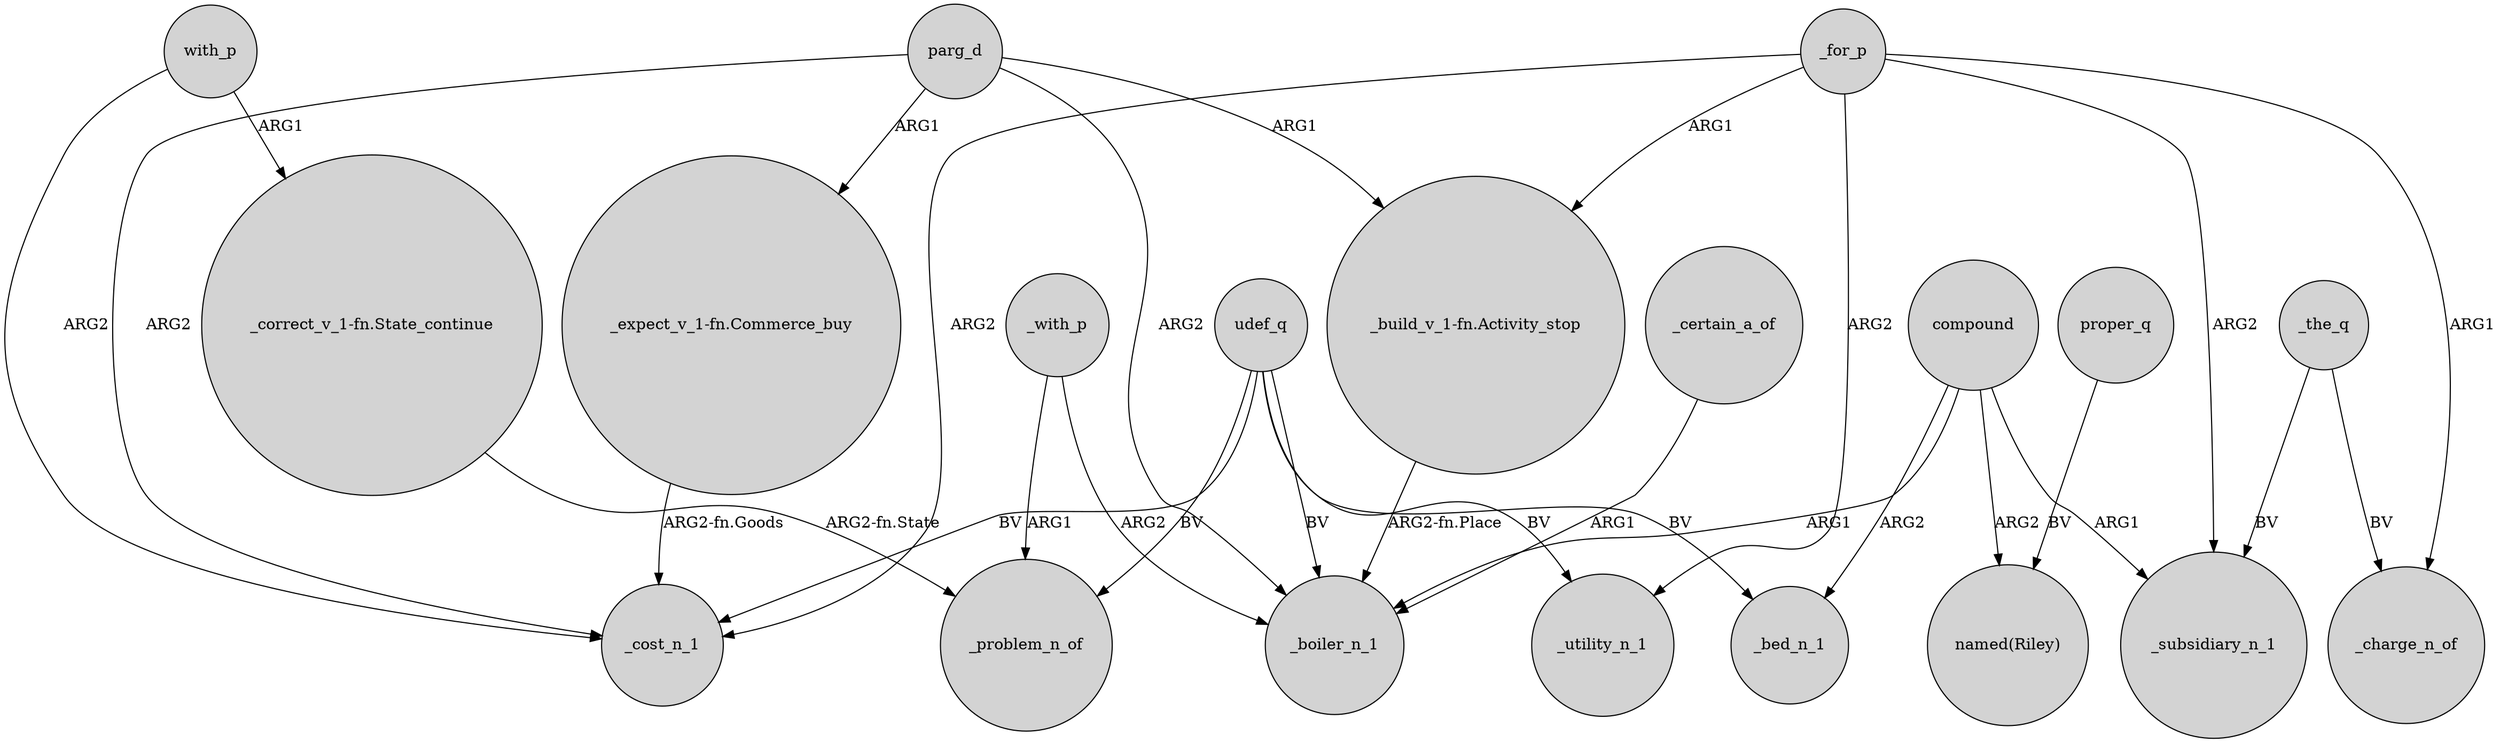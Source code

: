 digraph {
	node [shape=circle style=filled]
	_certain_a_of -> _boiler_n_1 [label=ARG1]
	_for_p -> _subsidiary_n_1 [label=ARG2]
	udef_q -> _problem_n_of [label=BV]
	udef_q -> _utility_n_1 [label=BV]
	_the_q -> _charge_n_of [label=BV]
	_with_p -> _problem_n_of [label=ARG1]
	parg_d -> _boiler_n_1 [label=ARG2]
	compound -> _boiler_n_1 [label=ARG1]
	_for_p -> _charge_n_of [label=ARG1]
	with_p -> _cost_n_1 [label=ARG2]
	parg_d -> _cost_n_1 [label=ARG2]
	proper_q -> "named(Riley)" [label=BV]
	with_p -> "_correct_v_1-fn.State_continue" [label=ARG1]
	"_build_v_1-fn.Activity_stop" -> _boiler_n_1 [label="ARG2-fn.Place"]
	_with_p -> _boiler_n_1 [label=ARG2]
	"_expect_v_1-fn.Commerce_buy" -> _cost_n_1 [label="ARG2-fn.Goods"]
	_for_p -> _utility_n_1 [label=ARG2]
	udef_q -> _boiler_n_1 [label=BV]
	parg_d -> "_build_v_1-fn.Activity_stop" [label=ARG1]
	_for_p -> "_build_v_1-fn.Activity_stop" [label=ARG1]
	compound -> "named(Riley)" [label=ARG2]
	compound -> _bed_n_1 [label=ARG2]
	_for_p -> _cost_n_1 [label=ARG2]
	compound -> _subsidiary_n_1 [label=ARG1]
	udef_q -> _bed_n_1 [label=BV]
	"_correct_v_1-fn.State_continue" -> _problem_n_of [label="ARG2-fn.State"]
	parg_d -> "_expect_v_1-fn.Commerce_buy" [label=ARG1]
	_the_q -> _subsidiary_n_1 [label=BV]
	udef_q -> _cost_n_1 [label=BV]
}
